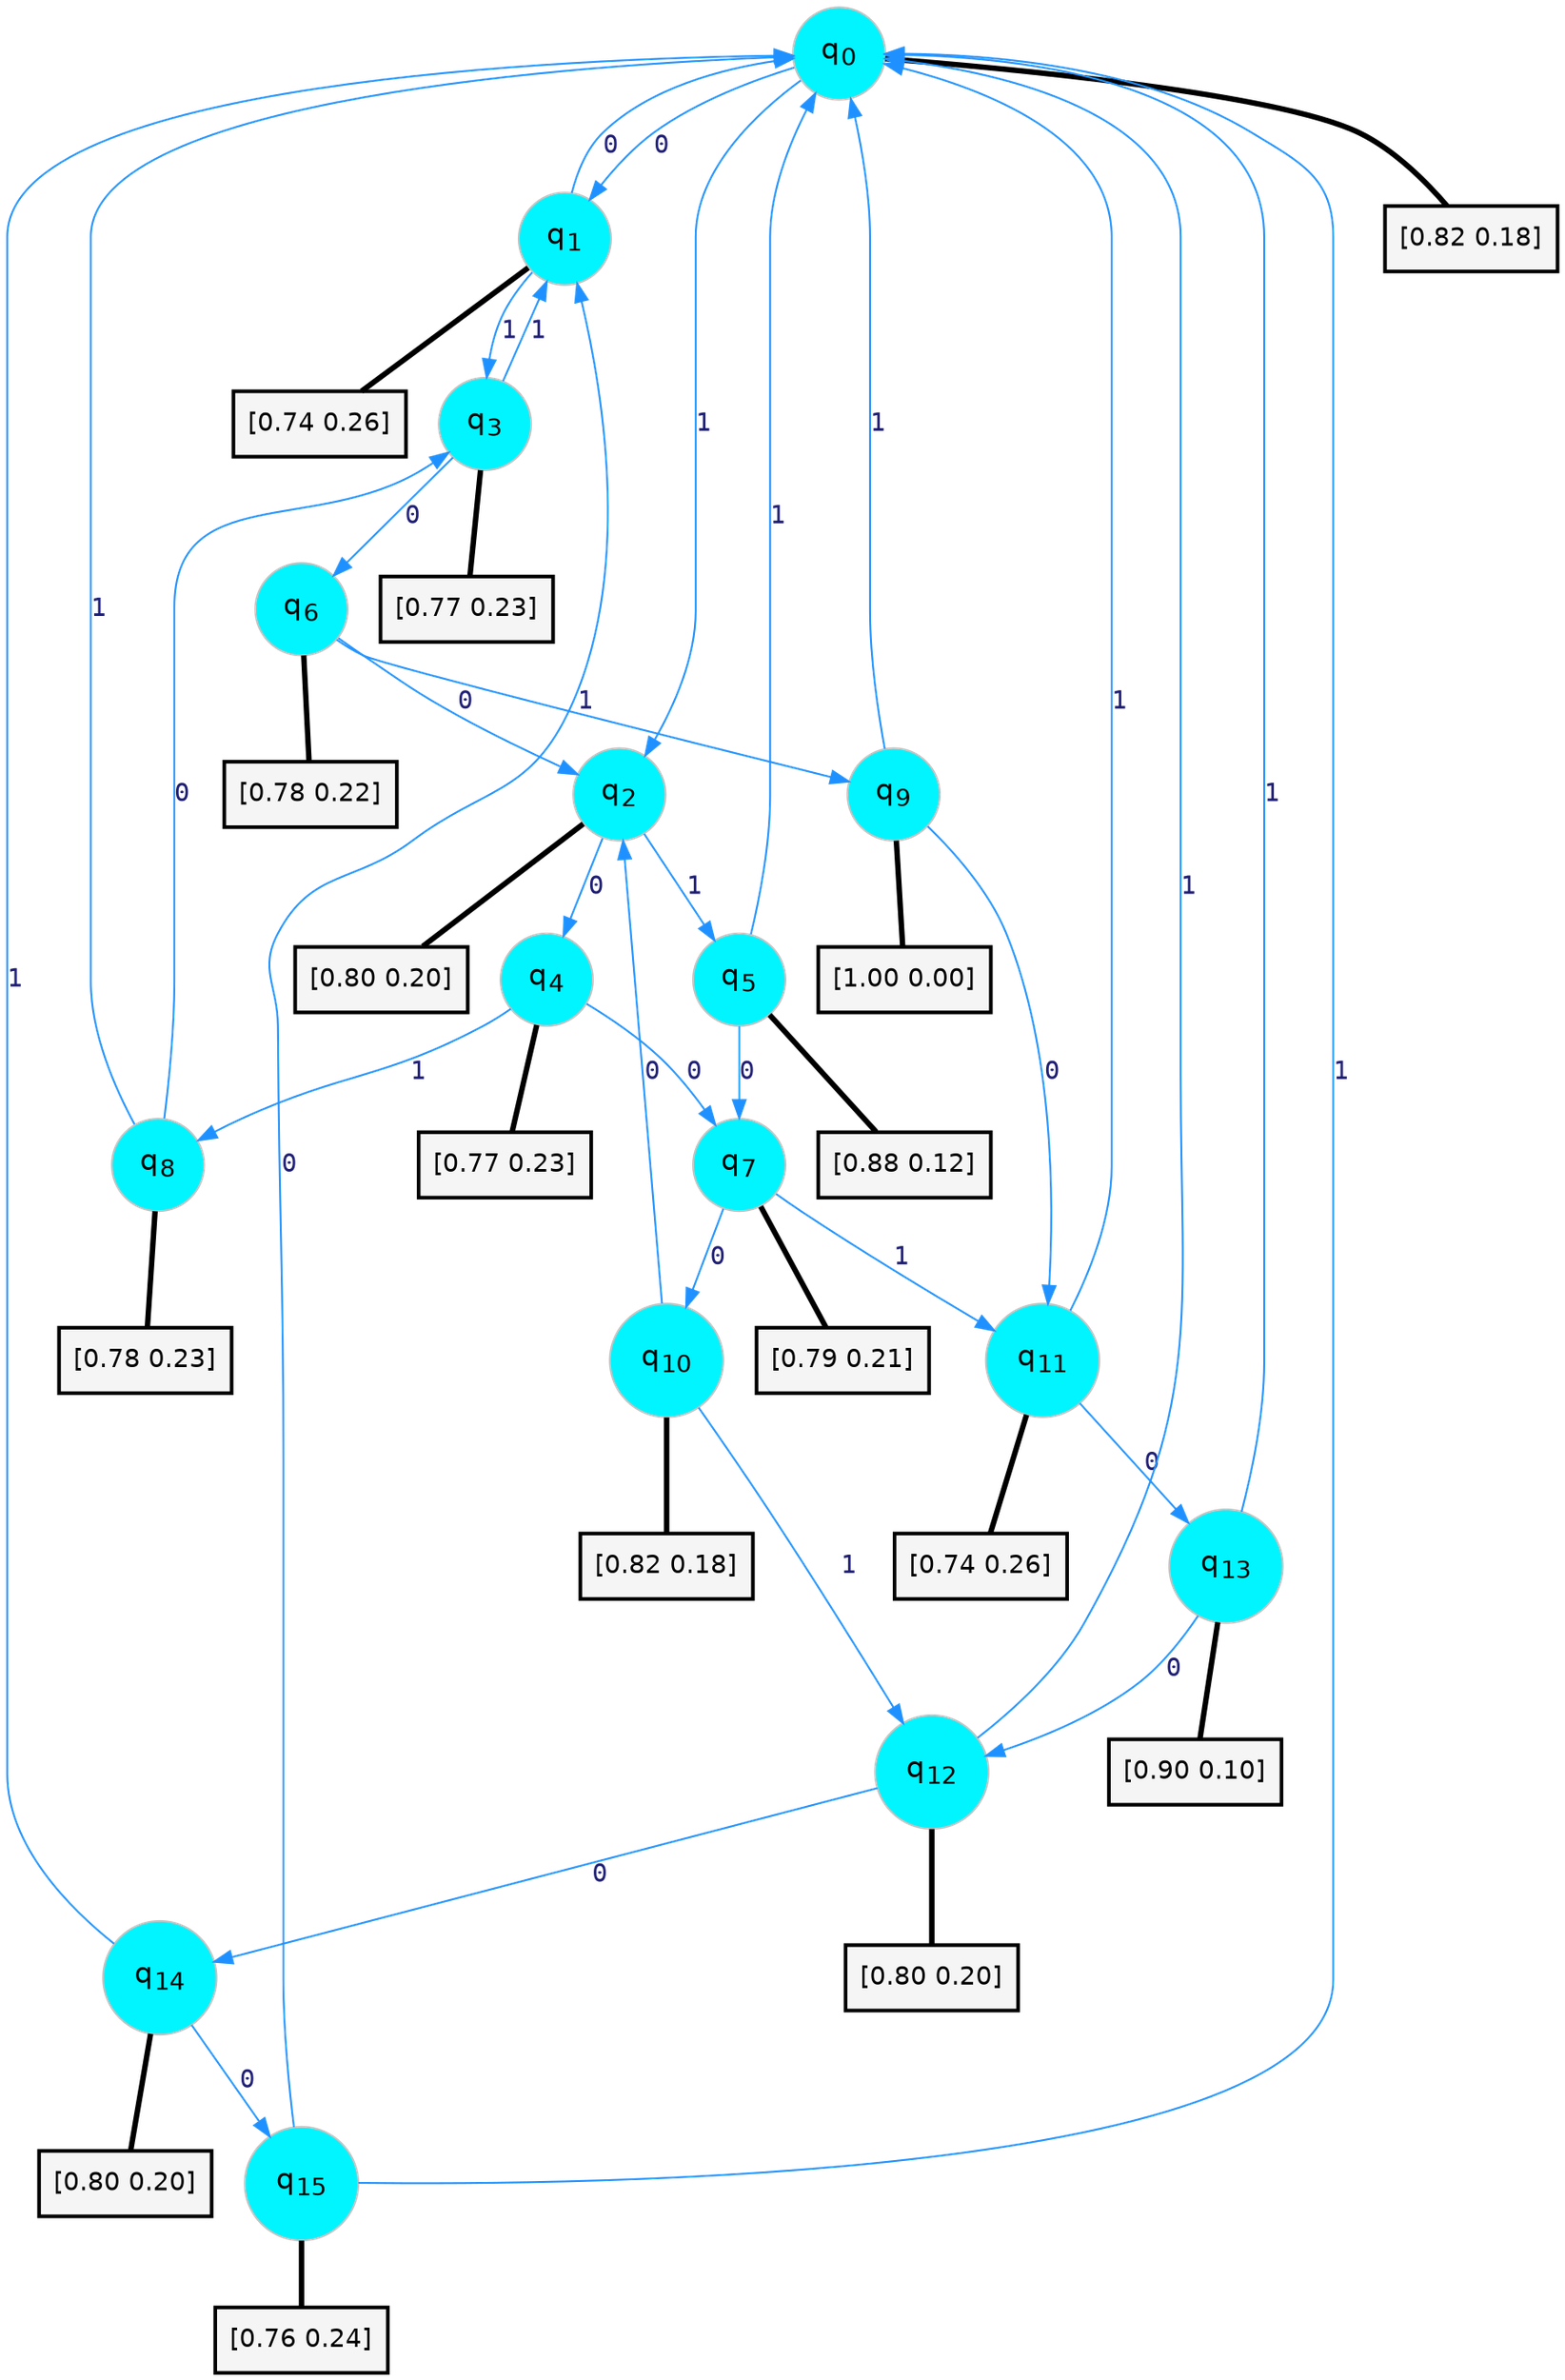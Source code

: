 digraph G {
graph [
bgcolor=transparent, dpi=300, rankdir=TD, size="40,25"];
node [
color=gray, fillcolor=turquoise1, fontcolor=black, fontname=Helvetica, fontsize=16, fontweight=bold, shape=circle, style=filled];
edge [
arrowsize=1, color=dodgerblue1, fontcolor=midnightblue, fontname=courier, fontweight=bold, penwidth=1, style=solid, weight=20];
0[label=<q<SUB>0</SUB>>];
1[label=<q<SUB>1</SUB>>];
2[label=<q<SUB>2</SUB>>];
3[label=<q<SUB>3</SUB>>];
4[label=<q<SUB>4</SUB>>];
5[label=<q<SUB>5</SUB>>];
6[label=<q<SUB>6</SUB>>];
7[label=<q<SUB>7</SUB>>];
8[label=<q<SUB>8</SUB>>];
9[label=<q<SUB>9</SUB>>];
10[label=<q<SUB>10</SUB>>];
11[label=<q<SUB>11</SUB>>];
12[label=<q<SUB>12</SUB>>];
13[label=<q<SUB>13</SUB>>];
14[label=<q<SUB>14</SUB>>];
15[label=<q<SUB>15</SUB>>];
16[label="[0.82 0.18]", shape=box,fontcolor=black, fontname=Helvetica, fontsize=14, penwidth=2, fillcolor=whitesmoke,color=black];
17[label="[0.74 0.26]", shape=box,fontcolor=black, fontname=Helvetica, fontsize=14, penwidth=2, fillcolor=whitesmoke,color=black];
18[label="[0.80 0.20]", shape=box,fontcolor=black, fontname=Helvetica, fontsize=14, penwidth=2, fillcolor=whitesmoke,color=black];
19[label="[0.77 0.23]", shape=box,fontcolor=black, fontname=Helvetica, fontsize=14, penwidth=2, fillcolor=whitesmoke,color=black];
20[label="[0.77 0.23]", shape=box,fontcolor=black, fontname=Helvetica, fontsize=14, penwidth=2, fillcolor=whitesmoke,color=black];
21[label="[0.88 0.12]", shape=box,fontcolor=black, fontname=Helvetica, fontsize=14, penwidth=2, fillcolor=whitesmoke,color=black];
22[label="[0.78 0.22]", shape=box,fontcolor=black, fontname=Helvetica, fontsize=14, penwidth=2, fillcolor=whitesmoke,color=black];
23[label="[0.79 0.21]", shape=box,fontcolor=black, fontname=Helvetica, fontsize=14, penwidth=2, fillcolor=whitesmoke,color=black];
24[label="[0.78 0.23]", shape=box,fontcolor=black, fontname=Helvetica, fontsize=14, penwidth=2, fillcolor=whitesmoke,color=black];
25[label="[1.00 0.00]", shape=box,fontcolor=black, fontname=Helvetica, fontsize=14, penwidth=2, fillcolor=whitesmoke,color=black];
26[label="[0.82 0.18]", shape=box,fontcolor=black, fontname=Helvetica, fontsize=14, penwidth=2, fillcolor=whitesmoke,color=black];
27[label="[0.74 0.26]", shape=box,fontcolor=black, fontname=Helvetica, fontsize=14, penwidth=2, fillcolor=whitesmoke,color=black];
28[label="[0.80 0.20]", shape=box,fontcolor=black, fontname=Helvetica, fontsize=14, penwidth=2, fillcolor=whitesmoke,color=black];
29[label="[0.90 0.10]", shape=box,fontcolor=black, fontname=Helvetica, fontsize=14, penwidth=2, fillcolor=whitesmoke,color=black];
30[label="[0.80 0.20]", shape=box,fontcolor=black, fontname=Helvetica, fontsize=14, penwidth=2, fillcolor=whitesmoke,color=black];
31[label="[0.76 0.24]", shape=box,fontcolor=black, fontname=Helvetica, fontsize=14, penwidth=2, fillcolor=whitesmoke,color=black];
0->1 [label=0];
0->2 [label=1];
0->16 [arrowhead=none, penwidth=3,color=black];
1->0 [label=0];
1->3 [label=1];
1->17 [arrowhead=none, penwidth=3,color=black];
2->4 [label=0];
2->5 [label=1];
2->18 [arrowhead=none, penwidth=3,color=black];
3->6 [label=0];
3->1 [label=1];
3->19 [arrowhead=none, penwidth=3,color=black];
4->7 [label=0];
4->8 [label=1];
4->20 [arrowhead=none, penwidth=3,color=black];
5->7 [label=0];
5->0 [label=1];
5->21 [arrowhead=none, penwidth=3,color=black];
6->2 [label=0];
6->9 [label=1];
6->22 [arrowhead=none, penwidth=3,color=black];
7->10 [label=0];
7->11 [label=1];
7->23 [arrowhead=none, penwidth=3,color=black];
8->3 [label=0];
8->0 [label=1];
8->24 [arrowhead=none, penwidth=3,color=black];
9->11 [label=0];
9->0 [label=1];
9->25 [arrowhead=none, penwidth=3,color=black];
10->2 [label=0];
10->12 [label=1];
10->26 [arrowhead=none, penwidth=3,color=black];
11->13 [label=0];
11->0 [label=1];
11->27 [arrowhead=none, penwidth=3,color=black];
12->14 [label=0];
12->0 [label=1];
12->28 [arrowhead=none, penwidth=3,color=black];
13->12 [label=0];
13->0 [label=1];
13->29 [arrowhead=none, penwidth=3,color=black];
14->15 [label=0];
14->0 [label=1];
14->30 [arrowhead=none, penwidth=3,color=black];
15->1 [label=0];
15->0 [label=1];
15->31 [arrowhead=none, penwidth=3,color=black];
}
